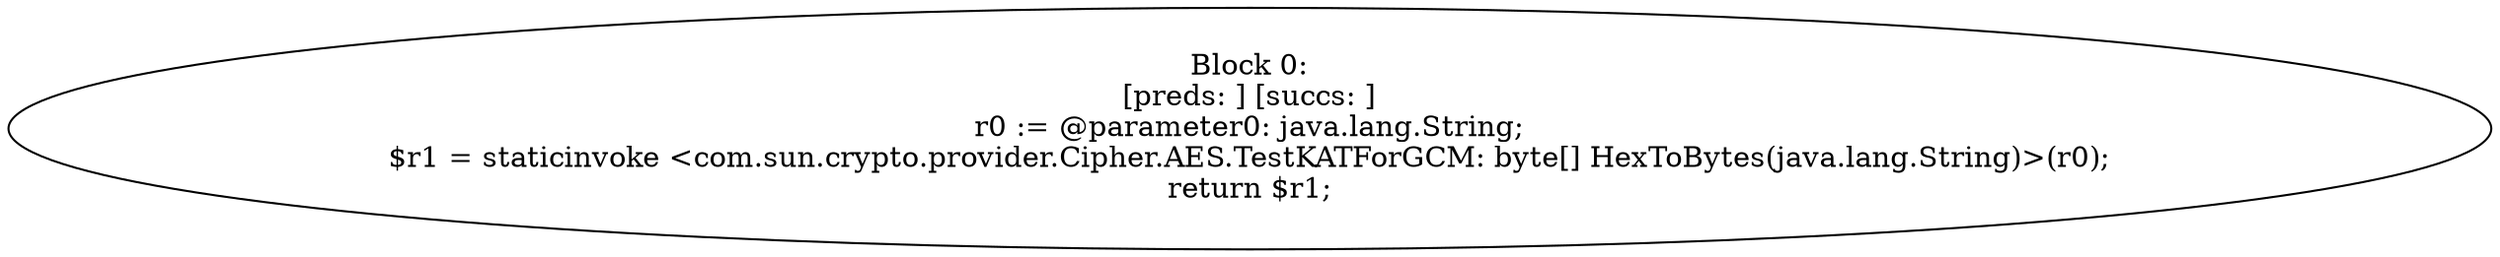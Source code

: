 digraph "unitGraph" {
    "Block 0:
[preds: ] [succs: ]
r0 := @parameter0: java.lang.String;
$r1 = staticinvoke <com.sun.crypto.provider.Cipher.AES.TestKATForGCM: byte[] HexToBytes(java.lang.String)>(r0);
return $r1;
"
}
